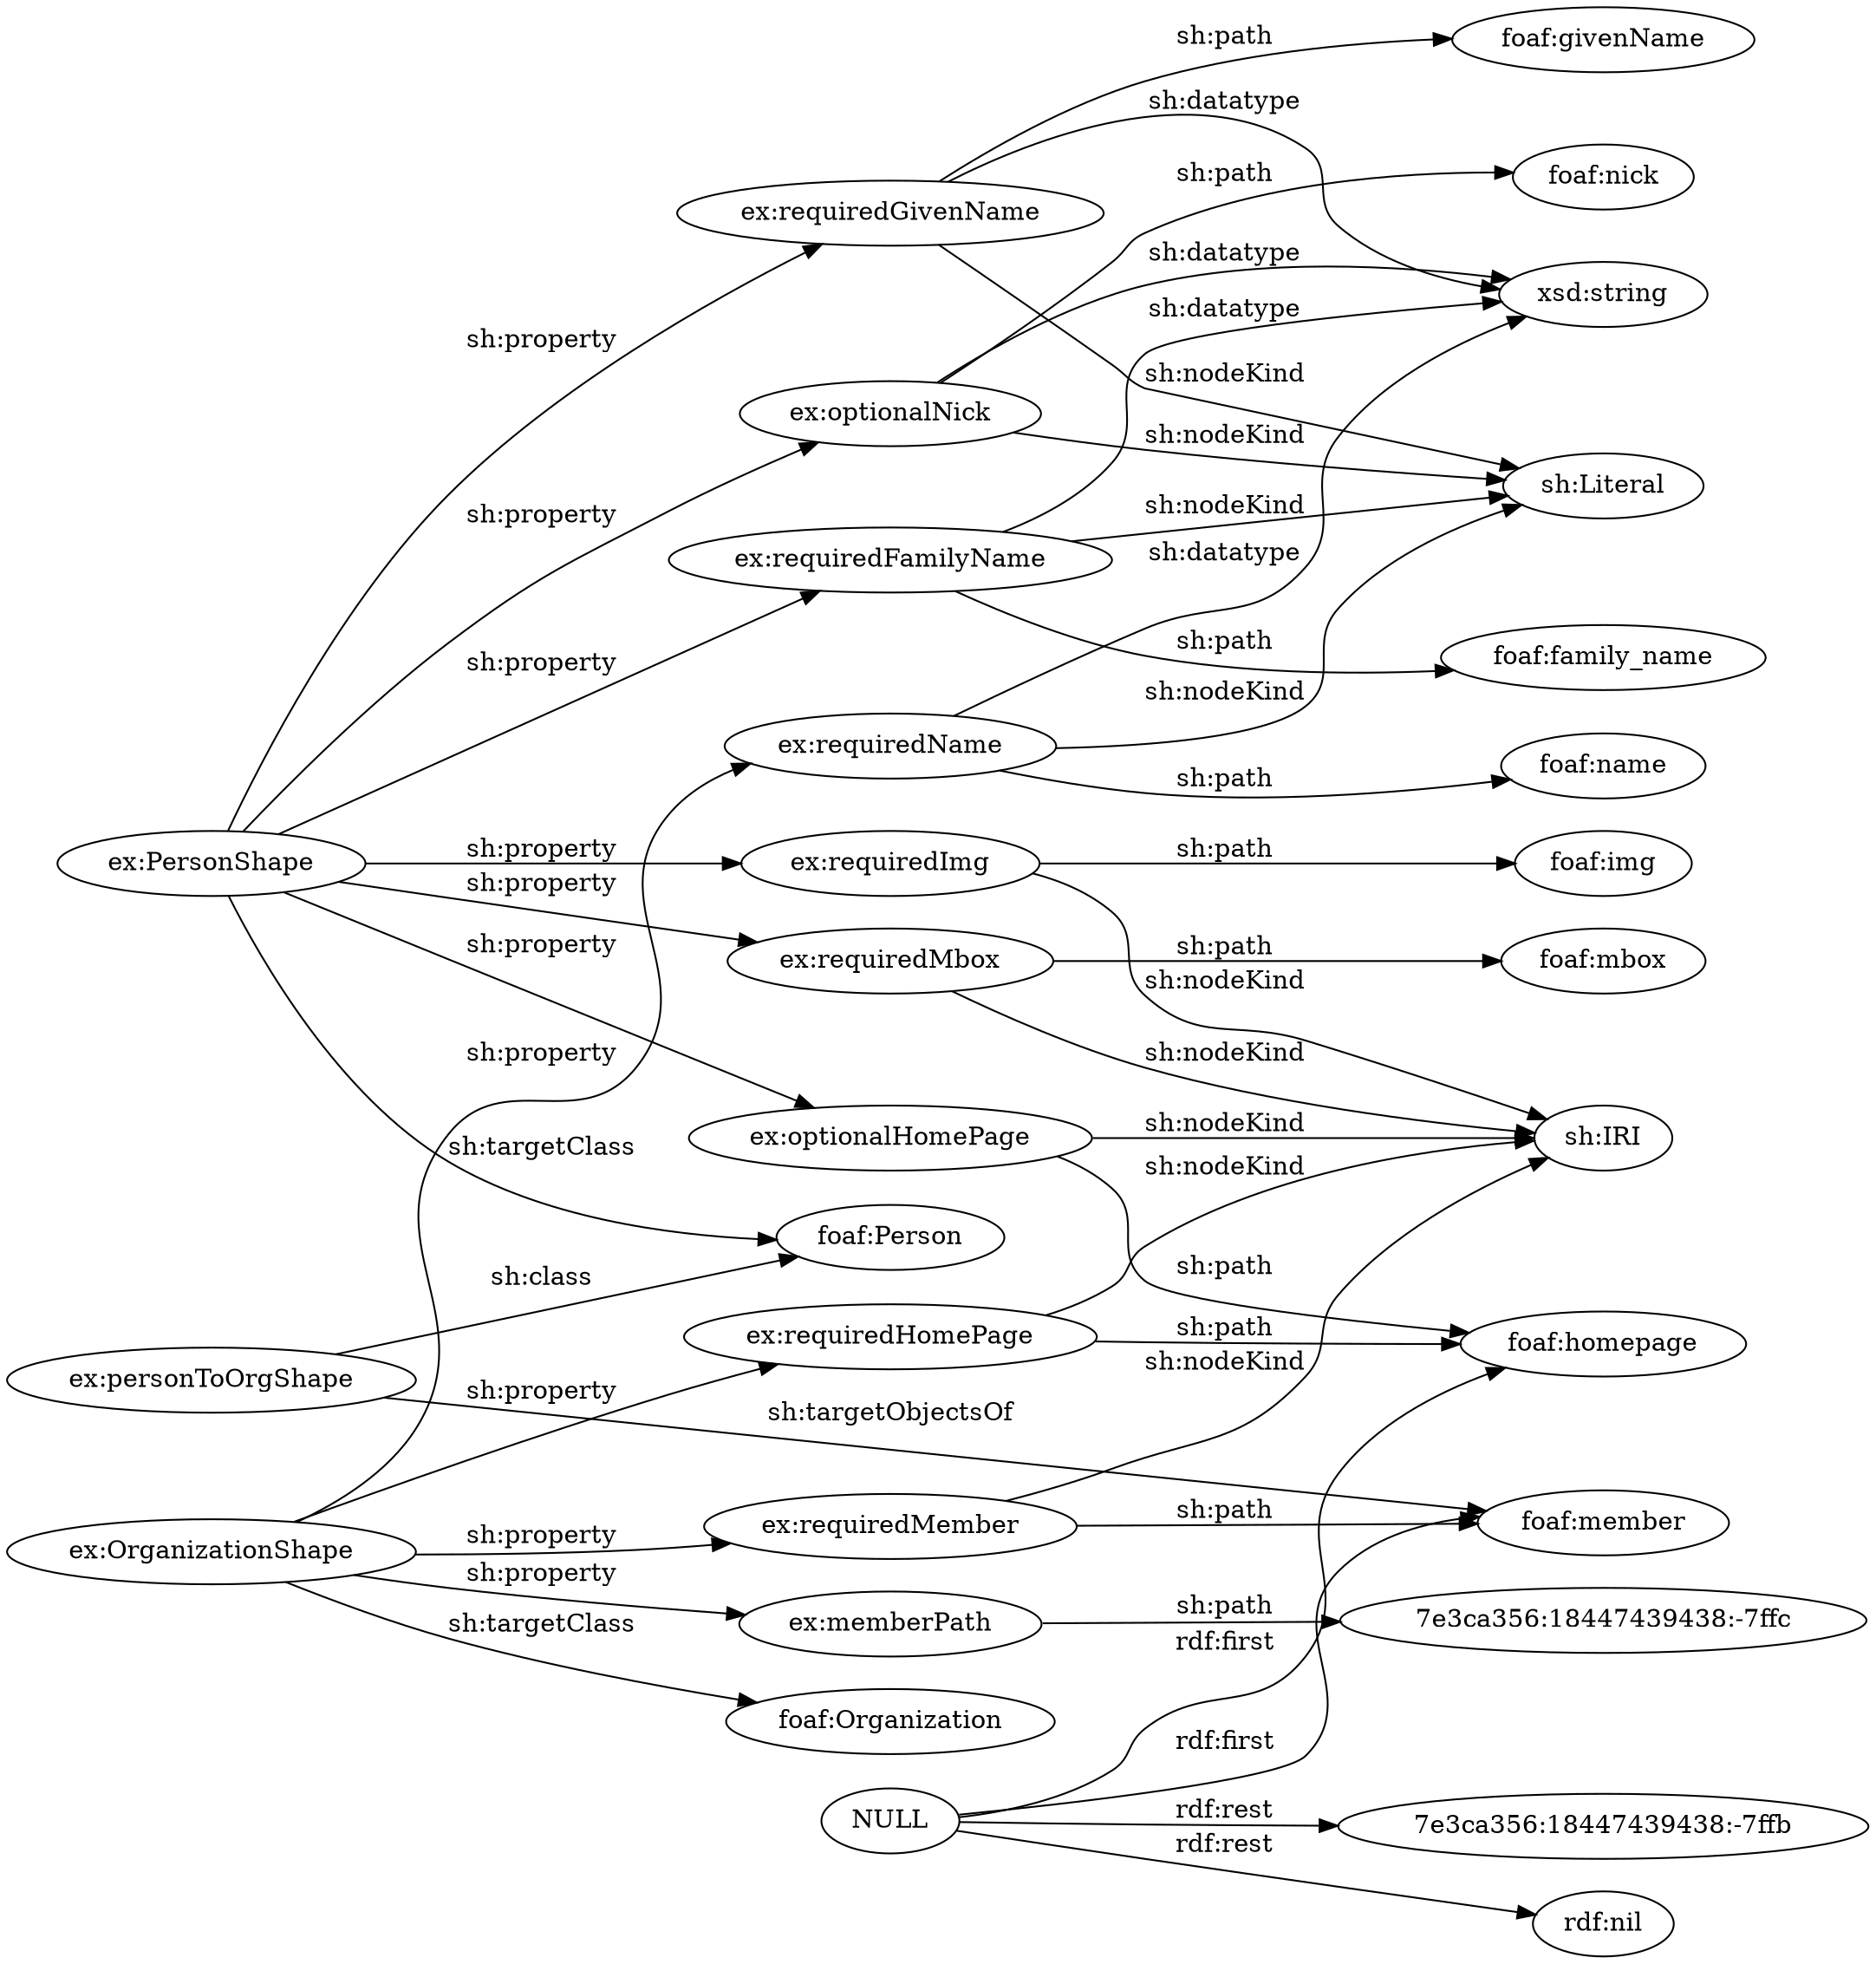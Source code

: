 digraph ar2dtool_diagram { 
rankdir=LR;
size="1501"
	"ex:personToOrgShape" -> "foaf:Person" [ label = "sh:class" ];
	"ex:personToOrgShape" -> "foaf:member" [ label = "sh:targetObjectsOf" ];
	"ex:requiredGivenName" -> "xsd:string" [ label = "sh:datatype" ];
	"ex:requiredGivenName" -> "sh:Literal" [ label = "sh:nodeKind" ];
	"ex:requiredGivenName" -> "foaf:givenName" [ label = "sh:path" ];
	"ex:requiredHomePage" -> "sh:IRI" [ label = "sh:nodeKind" ];
	"ex:requiredHomePage" -> "foaf:homepage" [ label = "sh:path" ];
	"ex:requiredName" -> "xsd:string" [ label = "sh:datatype" ];
	"ex:requiredName" -> "sh:Literal" [ label = "sh:nodeKind" ];
	"ex:requiredName" -> "foaf:name" [ label = "sh:path" ];
	"ex:requiredImg" -> "sh:IRI" [ label = "sh:nodeKind" ];
	"ex:requiredImg" -> "foaf:img" [ label = "sh:path" ];
	"ex:PersonShape" -> "ex:optionalNick" [ label = "sh:property" ];
	"ex:PersonShape" -> "ex:optionalHomePage" [ label = "sh:property" ];
	"ex:PersonShape" -> "ex:requiredMbox" [ label = "sh:property" ];
	"ex:PersonShape" -> "ex:requiredImg" [ label = "sh:property" ];
	"ex:PersonShape" -> "ex:requiredFamilyName" [ label = "sh:property" ];
	"ex:PersonShape" -> "ex:requiredGivenName" [ label = "sh:property" ];
	"ex:PersonShape" -> "foaf:Person" [ label = "sh:targetClass" ];
	"ex:optionalHomePage" -> "sh:IRI" [ label = "sh:nodeKind" ];
	"ex:optionalHomePage" -> "foaf:homepage" [ label = "sh:path" ];
	"ex:memberPath" -> "7e3ca356:18447439438:-7ffc" [ label = "sh:path" ];
	"ex:OrganizationShape" -> "ex:requiredHomePage" [ label = "sh:property" ];
	"ex:OrganizationShape" -> "ex:memberPath" [ label = "sh:property" ];
	"ex:OrganizationShape" -> "ex:requiredMember" [ label = "sh:property" ];
	"ex:OrganizationShape" -> "ex:requiredName" [ label = "sh:property" ];
	"ex:OrganizationShape" -> "foaf:Organization" [ label = "sh:targetClass" ];
	"ex:requiredMember" -> "sh:IRI" [ label = "sh:nodeKind" ];
	"ex:requiredMember" -> "foaf:member" [ label = "sh:path" ];
	"NULL" -> "7e3ca356:18447439438:-7ffb" [ label = "rdf:rest" ];
	"NULL" -> "foaf:member" [ label = "rdf:first" ];
	"NULL" -> "rdf:nil" [ label = "rdf:rest" ];
	"NULL" -> "foaf:homepage" [ label = "rdf:first" ];
	"ex:optionalNick" -> "xsd:string" [ label = "sh:datatype" ];
	"ex:optionalNick" -> "sh:Literal" [ label = "sh:nodeKind" ];
	"ex:optionalNick" -> "foaf:nick" [ label = "sh:path" ];
	"ex:requiredFamilyName" -> "xsd:string" [ label = "sh:datatype" ];
	"ex:requiredFamilyName" -> "sh:Literal" [ label = "sh:nodeKind" ];
	"ex:requiredFamilyName" -> "foaf:family_name" [ label = "sh:path" ];
	"ex:requiredMbox" -> "sh:IRI" [ label = "sh:nodeKind" ];
	"ex:requiredMbox" -> "foaf:mbox" [ label = "sh:path" ];

}
